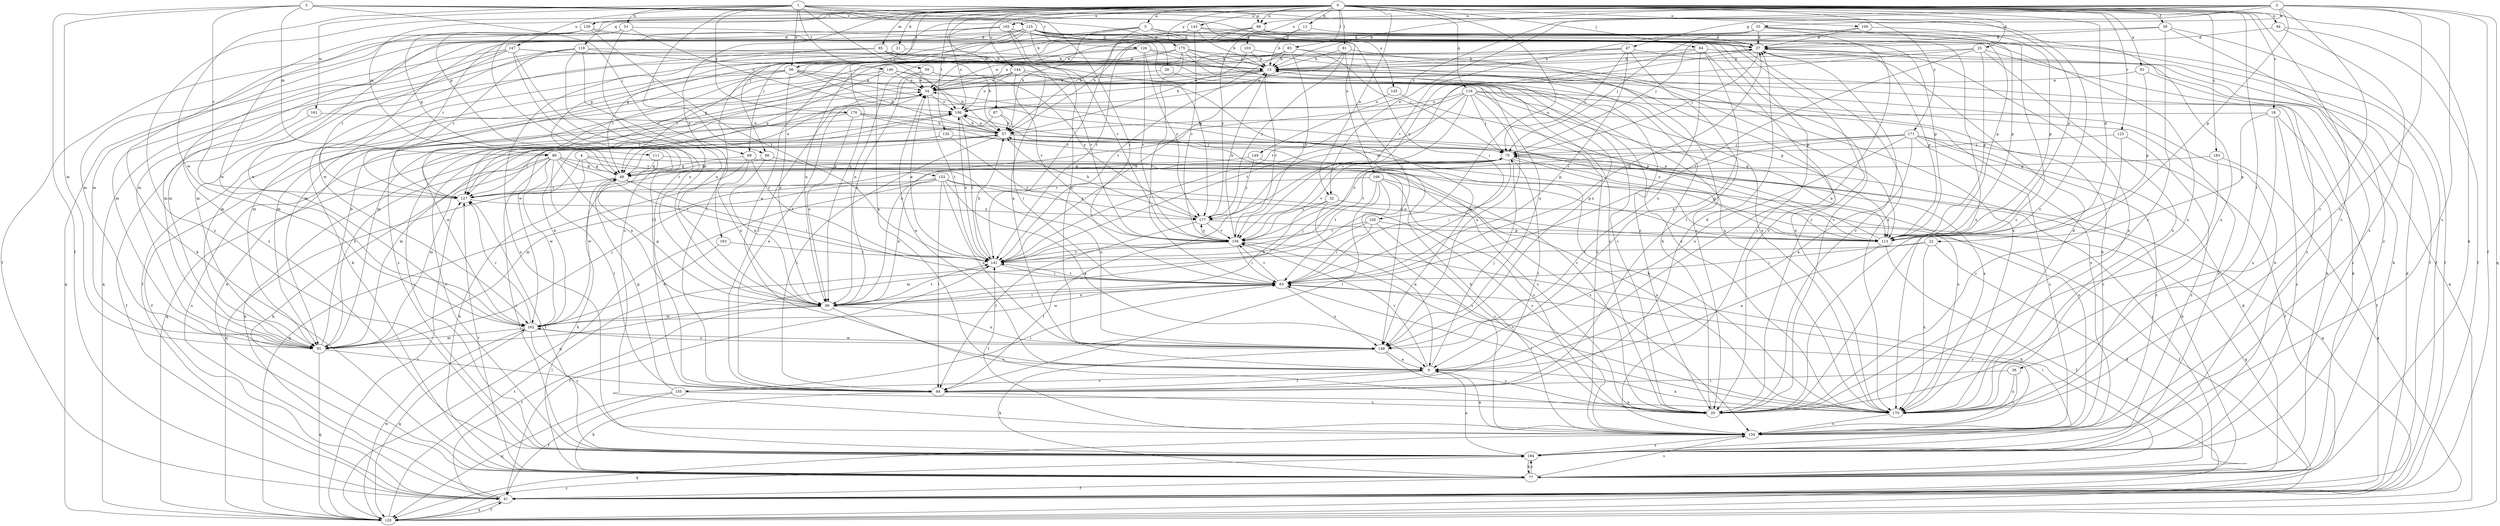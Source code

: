 strict digraph  {
0;
1;
2;
3;
4;
5;
6;
12;
13;
18;
20;
21;
22;
25;
26;
27;
32;
33;
34;
36;
39;
41;
47;
48;
53;
56;
57;
59;
63;
64;
66;
69;
70;
77;
81;
83;
84;
85;
87;
89;
91;
92;
94;
98;
99;
100;
103;
105;
106;
111;
113;
116;
119;
120;
123;
125;
126;
127;
134;
135;
139;
140;
141;
143;
144;
145;
147;
148;
149;
153;
155;
156;
161;
162;
163;
165;
166;
170;
171;
175;
176;
177;
183;
184;
0 -> 5  [label=a];
0 -> 12  [label=b];
0 -> 18  [label=c];
0 -> 21  [label=d];
0 -> 22  [label=d];
0 -> 25  [label=d];
0 -> 32  [label=e];
0 -> 36  [label=f];
0 -> 39  [label=f];
0 -> 59  [label=i];
0 -> 64  [label=j];
0 -> 77  [label=k];
0 -> 81  [label=l];
0 -> 83  [label=l];
0 -> 85  [label=m];
0 -> 87  [label=m];
0 -> 89  [label=m];
0 -> 92  [label=n];
0 -> 94  [label=n];
0 -> 98  [label=n];
0 -> 100  [label=o];
0 -> 103  [label=o];
0 -> 105  [label=o];
0 -> 116  [label=q];
0 -> 119  [label=q];
0 -> 123  [label=r];
0 -> 134  [label=s];
0 -> 135  [label=t];
0 -> 139  [label=t];
0 -> 143  [label=u];
0 -> 144  [label=u];
0 -> 163  [label=x];
0 -> 165  [label=x];
0 -> 171  [label=y];
0 -> 175  [label=y];
0 -> 183  [label=z];
0 -> 184  [label=z];
1 -> 20  [label=c];
1 -> 53  [label=h];
1 -> 56  [label=h];
1 -> 63  [label=i];
1 -> 66  [label=j];
1 -> 98  [label=n];
1 -> 106  [label=o];
1 -> 140  [label=t];
1 -> 145  [label=u];
1 -> 147  [label=u];
1 -> 161  [label=w];
1 -> 162  [label=w];
1 -> 166  [label=x];
1 -> 176  [label=y];
2 -> 13  [label=b];
2 -> 20  [label=c];
2 -> 32  [label=e];
2 -> 33  [label=e];
2 -> 41  [label=f];
2 -> 47  [label=g];
2 -> 66  [label=j];
2 -> 98  [label=n];
2 -> 111  [label=p];
2 -> 113  [label=p];
2 -> 120  [label=q];
2 -> 134  [label=s];
2 -> 149  [label=v];
2 -> 170  [label=x];
3 -> 26  [label=d];
3 -> 41  [label=f];
3 -> 69  [label=j];
3 -> 89  [label=m];
3 -> 91  [label=m];
3 -> 113  [label=p];
3 -> 125  [label=r];
3 -> 126  [label=r];
3 -> 127  [label=r];
4 -> 48  [label=g];
4 -> 77  [label=k];
4 -> 120  [label=q];
4 -> 153  [label=v];
4 -> 170  [label=x];
5 -> 27  [label=d];
5 -> 41  [label=f];
5 -> 56  [label=h];
5 -> 57  [label=h];
5 -> 63  [label=i];
5 -> 69  [label=j];
5 -> 113  [label=p];
5 -> 141  [label=t];
6 -> 34  [label=e];
6 -> 70  [label=j];
6 -> 84  [label=l];
6 -> 155  [label=v];
6 -> 156  [label=v];
6 -> 170  [label=x];
12 -> 13  [label=b];
12 -> 27  [label=d];
12 -> 162  [label=w];
13 -> 34  [label=e];
13 -> 77  [label=k];
13 -> 91  [label=m];
13 -> 156  [label=v];
13 -> 162  [label=w];
18 -> 41  [label=f];
18 -> 57  [label=h];
18 -> 113  [label=p];
18 -> 170  [label=x];
18 -> 184  [label=z];
20 -> 13  [label=b];
21 -> 13  [label=b];
21 -> 91  [label=m];
22 -> 63  [label=i];
22 -> 77  [label=k];
22 -> 141  [label=t];
22 -> 170  [label=x];
25 -> 13  [label=b];
25 -> 63  [label=i];
25 -> 113  [label=p];
25 -> 141  [label=t];
25 -> 170  [label=x];
25 -> 184  [label=z];
26 -> 20  [label=c];
26 -> 34  [label=e];
27 -> 13  [label=b];
27 -> 20  [label=c];
27 -> 70  [label=j];
27 -> 113  [label=p];
27 -> 127  [label=r];
27 -> 170  [label=x];
32 -> 6  [label=a];
32 -> 99  [label=n];
32 -> 120  [label=q];
32 -> 177  [label=y];
33 -> 6  [label=a];
33 -> 20  [label=c];
33 -> 27  [label=d];
33 -> 34  [label=e];
33 -> 57  [label=h];
33 -> 70  [label=j];
33 -> 141  [label=t];
33 -> 170  [label=x];
34 -> 106  [label=o];
34 -> 127  [label=r];
34 -> 141  [label=t];
36 -> 84  [label=l];
36 -> 134  [label=s];
36 -> 170  [label=x];
39 -> 20  [label=c];
39 -> 27  [label=d];
39 -> 41  [label=f];
39 -> 156  [label=v];
39 -> 184  [label=z];
41 -> 27  [label=d];
41 -> 57  [label=h];
41 -> 106  [label=o];
41 -> 120  [label=q];
47 -> 13  [label=b];
47 -> 63  [label=i];
47 -> 70  [label=j];
47 -> 84  [label=l];
47 -> 91  [label=m];
47 -> 120  [label=q];
47 -> 127  [label=r];
48 -> 34  [label=e];
48 -> 63  [label=i];
48 -> 77  [label=k];
48 -> 113  [label=p];
48 -> 127  [label=r];
53 -> 27  [label=d];
53 -> 41  [label=f];
53 -> 99  [label=n];
53 -> 106  [label=o];
53 -> 134  [label=s];
56 -> 34  [label=e];
56 -> 41  [label=f];
56 -> 57  [label=h];
56 -> 91  [label=m];
56 -> 99  [label=n];
56 -> 134  [label=s];
56 -> 148  [label=u];
56 -> 184  [label=z];
57 -> 70  [label=j];
57 -> 84  [label=l];
57 -> 106  [label=o];
57 -> 170  [label=x];
59 -> 34  [label=e];
59 -> 84  [label=l];
59 -> 99  [label=n];
59 -> 170  [label=x];
59 -> 177  [label=y];
63 -> 27  [label=d];
63 -> 99  [label=n];
63 -> 134  [label=s];
63 -> 141  [label=t];
63 -> 148  [label=u];
63 -> 156  [label=v];
63 -> 162  [label=w];
64 -> 6  [label=a];
64 -> 13  [label=b];
64 -> 20  [label=c];
64 -> 77  [label=k];
64 -> 148  [label=u];
64 -> 177  [label=y];
66 -> 20  [label=c];
66 -> 48  [label=g];
66 -> 99  [label=n];
69 -> 48  [label=g];
69 -> 99  [label=n];
69 -> 120  [label=q];
69 -> 134  [label=s];
69 -> 141  [label=t];
70 -> 48  [label=g];
70 -> 63  [label=i];
70 -> 77  [label=k];
70 -> 84  [label=l];
70 -> 91  [label=m];
70 -> 113  [label=p];
70 -> 127  [label=r];
70 -> 134  [label=s];
70 -> 156  [label=v];
77 -> 13  [label=b];
77 -> 34  [label=e];
77 -> 41  [label=f];
77 -> 70  [label=j];
77 -> 127  [label=r];
77 -> 134  [label=s];
77 -> 184  [label=z];
81 -> 13  [label=b];
81 -> 20  [label=c];
81 -> 63  [label=i];
81 -> 106  [label=o];
81 -> 177  [label=y];
83 -> 13  [label=b];
83 -> 34  [label=e];
83 -> 70  [label=j];
83 -> 99  [label=n];
83 -> 141  [label=t];
83 -> 156  [label=v];
83 -> 170  [label=x];
84 -> 20  [label=c];
84 -> 27  [label=d];
84 -> 34  [label=e];
84 -> 77  [label=k];
85 -> 13  [label=b];
85 -> 57  [label=h];
85 -> 77  [label=k];
85 -> 91  [label=m];
85 -> 156  [label=v];
85 -> 184  [label=z];
87 -> 57  [label=h];
87 -> 63  [label=i];
87 -> 120  [label=q];
89 -> 48  [label=g];
89 -> 77  [label=k];
89 -> 84  [label=l];
89 -> 91  [label=m];
89 -> 99  [label=n];
89 -> 141  [label=t];
89 -> 148  [label=u];
89 -> 162  [label=w];
89 -> 184  [label=z];
91 -> 13  [label=b];
91 -> 57  [label=h];
91 -> 70  [label=j];
91 -> 84  [label=l];
91 -> 120  [label=q];
92 -> 34  [label=e];
92 -> 113  [label=p];
92 -> 184  [label=z];
94 -> 27  [label=d];
94 -> 41  [label=f];
94 -> 134  [label=s];
98 -> 27  [label=d];
98 -> 41  [label=f];
98 -> 48  [label=g];
98 -> 57  [label=h];
98 -> 99  [label=n];
98 -> 113  [label=p];
98 -> 177  [label=y];
99 -> 20  [label=c];
99 -> 41  [label=f];
99 -> 48  [label=g];
99 -> 63  [label=i];
99 -> 70  [label=j];
99 -> 141  [label=t];
99 -> 148  [label=u];
99 -> 162  [label=w];
100 -> 27  [label=d];
100 -> 70  [label=j];
100 -> 113  [label=p];
103 -> 13  [label=b];
103 -> 57  [label=h];
103 -> 113  [label=p];
105 -> 20  [label=c];
105 -> 41  [label=f];
105 -> 63  [label=i];
105 -> 91  [label=m];
105 -> 156  [label=v];
106 -> 57  [label=h];
106 -> 141  [label=t];
106 -> 184  [label=z];
111 -> 48  [label=g];
111 -> 113  [label=p];
111 -> 162  [label=w];
113 -> 6  [label=a];
113 -> 34  [label=e];
113 -> 41  [label=f];
113 -> 106  [label=o];
116 -> 70  [label=j];
116 -> 99  [label=n];
116 -> 106  [label=o];
116 -> 113  [label=p];
116 -> 134  [label=s];
116 -> 141  [label=t];
116 -> 148  [label=u];
116 -> 156  [label=v];
116 -> 184  [label=z];
119 -> 13  [label=b];
119 -> 84  [label=l];
119 -> 91  [label=m];
119 -> 99  [label=n];
119 -> 120  [label=q];
119 -> 127  [label=r];
119 -> 148  [label=u];
120 -> 41  [label=f];
120 -> 127  [label=r];
120 -> 141  [label=t];
120 -> 162  [label=w];
120 -> 184  [label=z];
123 -> 20  [label=c];
123 -> 70  [label=j];
123 -> 184  [label=z];
125 -> 20  [label=c];
125 -> 27  [label=d];
125 -> 48  [label=g];
125 -> 84  [label=l];
125 -> 91  [label=m];
125 -> 113  [label=p];
125 -> 127  [label=r];
125 -> 134  [label=s];
125 -> 148  [label=u];
125 -> 170  [label=x];
125 -> 177  [label=y];
125 -> 184  [label=z];
126 -> 13  [label=b];
126 -> 48  [label=g];
126 -> 127  [label=r];
126 -> 156  [label=v];
126 -> 170  [label=x];
126 -> 177  [label=y];
127 -> 177  [label=y];
134 -> 6  [label=a];
134 -> 13  [label=b];
134 -> 57  [label=h];
134 -> 120  [label=q];
134 -> 141  [label=t];
134 -> 184  [label=z];
135 -> 70  [label=j];
135 -> 91  [label=m];
135 -> 127  [label=r];
135 -> 156  [label=v];
139 -> 27  [label=d];
139 -> 48  [label=g];
139 -> 77  [label=k];
139 -> 141  [label=t];
139 -> 162  [label=w];
139 -> 170  [label=x];
140 -> 20  [label=c];
140 -> 34  [label=e];
140 -> 48  [label=g];
140 -> 57  [label=h];
140 -> 91  [label=m];
141 -> 13  [label=b];
141 -> 27  [label=d];
141 -> 34  [label=e];
141 -> 41  [label=f];
141 -> 57  [label=h];
141 -> 63  [label=i];
141 -> 106  [label=o];
143 -> 6  [label=a];
143 -> 13  [label=b];
143 -> 27  [label=d];
143 -> 91  [label=m];
143 -> 156  [label=v];
143 -> 170  [label=x];
144 -> 34  [label=e];
144 -> 91  [label=m];
144 -> 106  [label=o];
144 -> 113  [label=p];
144 -> 148  [label=u];
144 -> 156  [label=v];
145 -> 106  [label=o];
145 -> 113  [label=p];
147 -> 13  [label=b];
147 -> 84  [label=l];
147 -> 91  [label=m];
147 -> 99  [label=n];
147 -> 120  [label=q];
147 -> 127  [label=r];
147 -> 170  [label=x];
148 -> 6  [label=a];
148 -> 20  [label=c];
148 -> 77  [label=k];
148 -> 162  [label=w];
149 -> 48  [label=g];
149 -> 120  [label=q];
149 -> 177  [label=y];
153 -> 6  [label=a];
153 -> 84  [label=l];
153 -> 99  [label=n];
153 -> 120  [label=q];
153 -> 127  [label=r];
153 -> 134  [label=s];
153 -> 148  [label=u];
153 -> 177  [label=y];
155 -> 41  [label=f];
155 -> 48  [label=g];
155 -> 63  [label=i];
155 -> 120  [label=q];
155 -> 170  [label=x];
156 -> 13  [label=b];
156 -> 63  [label=i];
156 -> 77  [label=k];
156 -> 84  [label=l];
156 -> 141  [label=t];
156 -> 177  [label=y];
161 -> 41  [label=f];
161 -> 57  [label=h];
162 -> 57  [label=h];
162 -> 91  [label=m];
162 -> 120  [label=q];
162 -> 127  [label=r];
162 -> 134  [label=s];
162 -> 148  [label=u];
163 -> 141  [label=t];
163 -> 162  [label=w];
165 -> 6  [label=a];
165 -> 20  [label=c];
165 -> 27  [label=d];
165 -> 91  [label=m];
165 -> 106  [label=o];
165 -> 156  [label=v];
165 -> 162  [label=w];
166 -> 20  [label=c];
166 -> 84  [label=l];
166 -> 127  [label=r];
166 -> 134  [label=s];
166 -> 141  [label=t];
166 -> 170  [label=x];
170 -> 27  [label=d];
170 -> 57  [label=h];
170 -> 63  [label=i];
170 -> 134  [label=s];
170 -> 156  [label=v];
171 -> 6  [label=a];
171 -> 41  [label=f];
171 -> 70  [label=j];
171 -> 77  [label=k];
171 -> 134  [label=s];
171 -> 141  [label=t];
171 -> 148  [label=u];
171 -> 156  [label=v];
171 -> 184  [label=z];
175 -> 6  [label=a];
175 -> 13  [label=b];
175 -> 20  [label=c];
175 -> 34  [label=e];
175 -> 63  [label=i];
175 -> 99  [label=n];
175 -> 148  [label=u];
175 -> 170  [label=x];
176 -> 20  [label=c];
176 -> 41  [label=f];
176 -> 57  [label=h];
176 -> 99  [label=n];
176 -> 113  [label=p];
176 -> 162  [label=w];
177 -> 57  [label=h];
177 -> 84  [label=l];
177 -> 113  [label=p];
177 -> 156  [label=v];
183 -> 20  [label=c];
183 -> 48  [label=g];
183 -> 120  [label=q];
184 -> 6  [label=a];
184 -> 13  [label=b];
184 -> 63  [label=i];
184 -> 77  [label=k];
184 -> 106  [label=o];
184 -> 127  [label=r];
}
